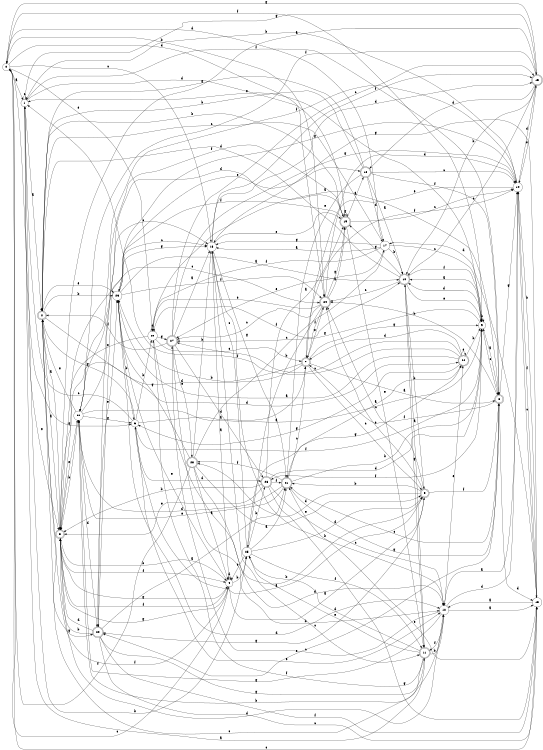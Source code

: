 digraph n25_3 {
__start0 [label="" shape="none"];

rankdir=LR;
size="8,5";

s0 [style="filled", color="black", fillcolor="white" shape="circle", label="0"];
s1 [style="filled", color="black", fillcolor="white" shape="circle", label="1"];
s2 [style="rounded,filled", color="black", fillcolor="white" shape="doublecircle", label="2"];
s3 [style="rounded,filled", color="black", fillcolor="white" shape="doublecircle", label="3"];
s4 [style="filled", color="black", fillcolor="white" shape="circle", label="4"];
s5 [style="rounded,filled", color="black", fillcolor="white" shape="doublecircle", label="5"];
s6 [style="filled", color="black", fillcolor="white" shape="circle", label="6"];
s7 [style="rounded,filled", color="black", fillcolor="white" shape="doublecircle", label="7"];
s8 [style="rounded,filled", color="black", fillcolor="white" shape="doublecircle", label="8"];
s9 [style="filled", color="black", fillcolor="white" shape="circle", label="9"];
s10 [style="rounded,filled", color="black", fillcolor="white" shape="doublecircle", label="10"];
s11 [style="rounded,filled", color="black", fillcolor="white" shape="doublecircle", label="11"];
s12 [style="filled", color="black", fillcolor="white" shape="circle", label="12"];
s13 [style="filled", color="black", fillcolor="white" shape="circle", label="13"];
s14 [style="filled", color="black", fillcolor="white" shape="circle", label="14"];
s15 [style="rounded,filled", color="black", fillcolor="white" shape="doublecircle", label="15"];
s16 [style="rounded,filled", color="black", fillcolor="white" shape="doublecircle", label="16"];
s17 [style="filled", color="black", fillcolor="white" shape="circle", label="17"];
s18 [style="filled", color="black", fillcolor="white" shape="circle", label="18"];
s19 [style="rounded,filled", color="black", fillcolor="white" shape="doublecircle", label="19"];
s20 [style="rounded,filled", color="black", fillcolor="white" shape="doublecircle", label="20"];
s21 [style="rounded,filled", color="black", fillcolor="white" shape="doublecircle", label="21"];
s22 [style="rounded,filled", color="black", fillcolor="white" shape="doublecircle", label="22"];
s23 [style="filled", color="black", fillcolor="white" shape="circle", label="23"];
s24 [style="rounded,filled", color="black", fillcolor="white" shape="doublecircle", label="24"];
s25 [style="filled", color="black", fillcolor="white" shape="circle", label="25"];
s26 [style="rounded,filled", color="black", fillcolor="white" shape="doublecircle", label="26"];
s27 [style="rounded,filled", color="black", fillcolor="white" shape="doublecircle", label="27"];
s28 [style="rounded,filled", color="black", fillcolor="white" shape="doublecircle", label="28"];
s29 [style="filled", color="black", fillcolor="white" shape="circle", label="29"];
s30 [style="filled", color="black", fillcolor="white" shape="circle", label="30"];
s0 -> s1 [label="a"];
s0 -> s24 [label="b"];
s0 -> s18 [label="c"];
s0 -> s24 [label="d"];
s0 -> s29 [label="e"];
s0 -> s9 [label="f"];
s0 -> s6 [label="g"];
s1 -> s2 [label="a"];
s1 -> s25 [label="b"];
s1 -> s1 [label="c"];
s1 -> s19 [label="d"];
s1 -> s3 [label="e"];
s1 -> s8 [label="f"];
s1 -> s15 [label="g"];
s2 -> s3 [label="a"];
s2 -> s23 [label="b"];
s2 -> s17 [label="c"];
s2 -> s22 [label="d"];
s2 -> s23 [label="e"];
s2 -> s4 [label="f"];
s2 -> s20 [label="g"];
s3 -> s2 [label="a"];
s3 -> s4 [label="b"];
s3 -> s24 [label="c"];
s3 -> s12 [label="d"];
s3 -> s30 [label="e"];
s3 -> s4 [label="f"];
s3 -> s4 [label="g"];
s4 -> s5 [label="a"];
s4 -> s25 [label="b"];
s4 -> s0 [label="c"];
s4 -> s4 [label="d"];
s4 -> s23 [label="e"];
s4 -> s3 [label="f"];
s4 -> s3 [label="g"];
s5 -> s6 [label="a"];
s5 -> s21 [label="b"];
s5 -> s24 [label="c"];
s5 -> s28 [label="d"];
s5 -> s24 [label="e"];
s5 -> s8 [label="f"];
s5 -> s20 [label="g"];
s6 -> s7 [label="a"];
s6 -> s29 [label="b"];
s6 -> s1 [label="c"];
s6 -> s26 [label="d"];
s6 -> s12 [label="e"];
s6 -> s9 [label="f"];
s6 -> s2 [label="g"];
s7 -> s8 [label="a"];
s7 -> s23 [label="b"];
s7 -> s5 [label="c"];
s7 -> s3 [label="d"];
s7 -> s24 [label="e"];
s7 -> s14 [label="f"];
s7 -> s9 [label="g"];
s8 -> s9 [label="a"];
s8 -> s24 [label="b"];
s8 -> s21 [label="c"];
s8 -> s13 [label="d"];
s8 -> s20 [label="e"];
s8 -> s7 [label="f"];
s8 -> s14 [label="g"];
s9 -> s10 [label="a"];
s9 -> s9 [label="b"];
s9 -> s8 [label="c"];
s9 -> s10 [label="d"];
s9 -> s1 [label="e"];
s9 -> s26 [label="f"];
s9 -> s27 [label="g"];
s10 -> s11 [label="a"];
s10 -> s5 [label="b"];
s10 -> s24 [label="c"];
s10 -> s2 [label="d"];
s10 -> s9 [label="e"];
s10 -> s9 [label="f"];
s10 -> s19 [label="g"];
s11 -> s1 [label="a"];
s11 -> s12 [label="b"];
s11 -> s2 [label="c"];
s11 -> s25 [label="d"];
s11 -> s25 [label="e"];
s11 -> s29 [label="f"];
s11 -> s10 [label="g"];
s12 -> s13 [label="a"];
s12 -> s30 [label="b"];
s12 -> s27 [label="c"];
s12 -> s14 [label="d"];
s12 -> s22 [label="e"];
s12 -> s11 [label="f"];
s12 -> s30 [label="g"];
s13 -> s12 [label="a"];
s13 -> s14 [label="b"];
s13 -> s0 [label="c"];
s13 -> s17 [label="d"];
s13 -> s21 [label="e"];
s13 -> s14 [label="f"];
s13 -> s18 [label="g"];
s14 -> s12 [label="a"];
s14 -> s1 [label="b"];
s14 -> s13 [label="c"];
s14 -> s15 [label="d"];
s14 -> s7 [label="e"];
s14 -> s30 [label="f"];
s14 -> s23 [label="g"];
s15 -> s3 [label="a"];
s15 -> s10 [label="b"];
s15 -> s10 [label="c"];
s15 -> s16 [label="d"];
s15 -> s14 [label="e"];
s15 -> s30 [label="f"];
s15 -> s0 [label="g"];
s16 -> s10 [label="a"];
s16 -> s2 [label="b"];
s16 -> s14 [label="c"];
s16 -> s17 [label="d"];
s16 -> s21 [label="e"];
s16 -> s8 [label="f"];
s16 -> s2 [label="g"];
s17 -> s18 [label="a"];
s17 -> s10 [label="b"];
s17 -> s9 [label="c"];
s17 -> s0 [label="d"];
s17 -> s27 [label="e"];
s17 -> s29 [label="f"];
s17 -> s18 [label="g"];
s18 -> s4 [label="a"];
s18 -> s12 [label="b"];
s18 -> s11 [label="c"];
s18 -> s15 [label="d"];
s18 -> s19 [label="e"];
s18 -> s15 [label="f"];
s18 -> s21 [label="g"];
s19 -> s16 [label="a"];
s19 -> s2 [label="b"];
s19 -> s14 [label="c"];
s19 -> s20 [label="d"];
s19 -> s11 [label="e"];
s19 -> s20 [label="f"];
s19 -> s19 [label="g"];
s20 -> s21 [label="a"];
s20 -> s3 [label="b"];
s20 -> s13 [label="c"];
s20 -> s3 [label="d"];
s20 -> s23 [label="e"];
s20 -> s13 [label="f"];
s20 -> s11 [label="g"];
s21 -> s22 [label="a"];
s21 -> s9 [label="b"];
s21 -> s7 [label="c"];
s21 -> s30 [label="d"];
s21 -> s30 [label="e"];
s21 -> s28 [label="f"];
s21 -> s8 [label="g"];
s22 -> s23 [label="a"];
s22 -> s9 [label="b"];
s22 -> s27 [label="c"];
s22 -> s7 [label="d"];
s22 -> s22 [label="e"];
s22 -> s1 [label="f"];
s22 -> s6 [label="g"];
s23 -> s10 [label="a"];
s23 -> s6 [label="b"];
s23 -> s18 [label="c"];
s23 -> s12 [label="d"];
s23 -> s16 [label="e"];
s23 -> s24 [label="f"];
s23 -> s18 [label="g"];
s24 -> s19 [label="a"];
s24 -> s25 [label="b"];
s24 -> s27 [label="c"];
s24 -> s14 [label="d"];
s24 -> s29 [label="e"];
s24 -> s7 [label="f"];
s24 -> s19 [label="g"];
s25 -> s21 [label="a"];
s25 -> s26 [label="b"];
s25 -> s18 [label="c"];
s25 -> s5 [label="d"];
s25 -> s4 [label="e"];
s25 -> s11 [label="f"];
s25 -> s22 [label="g"];
s26 -> s19 [label="a"];
s26 -> s3 [label="b"];
s26 -> s12 [label="c"];
s26 -> s9 [label="d"];
s26 -> s3 [label="e"];
s26 -> s21 [label="f"];
s26 -> s13 [label="g"];
s27 -> s18 [label="a"];
s27 -> s12 [label="b"];
s27 -> s15 [label="c"];
s27 -> s26 [label="d"];
s27 -> s28 [label="e"];
s27 -> s2 [label="f"];
s27 -> s14 [label="g"];
s28 -> s4 [label="a"];
s28 -> s18 [label="b"];
s28 -> s17 [label="c"];
s28 -> s12 [label="d"];
s28 -> s5 [label="e"];
s28 -> s0 [label="f"];
s28 -> s23 [label="g"];
s29 -> s8 [label="a"];
s29 -> s5 [label="b"];
s29 -> s7 [label="c"];
s29 -> s29 [label="d"];
s29 -> s3 [label="e"];
s29 -> s10 [label="f"];
s29 -> s27 [label="g"];
s30 -> s9 [label="a"];
s30 -> s3 [label="b"];
s30 -> s18 [label="c"];
s30 -> s20 [label="d"];
s30 -> s2 [label="e"];
s30 -> s19 [label="f"];
s30 -> s6 [label="g"];

}